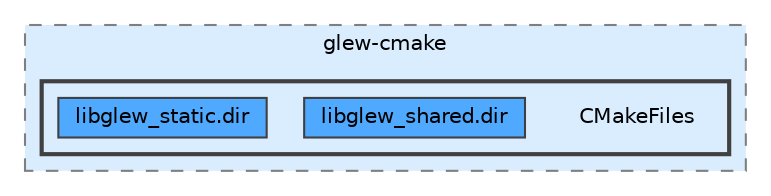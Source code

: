 digraph "build/vendor/glew-cmake/CMakeFiles"
{
 // LATEX_PDF_SIZE
  bgcolor="transparent";
  edge [fontname=Helvetica,fontsize=10,labelfontname=Helvetica,labelfontsize=10];
  node [fontname=Helvetica,fontsize=10,shape=box,height=0.2,width=0.4];
  compound=true
  subgraph clusterdir_838119d7fd6adc8eea3a0862c303a04f {
    graph [ bgcolor="#daedff", pencolor="grey50", label="glew-cmake", fontname=Helvetica,fontsize=10 style="filled,dashed", URL="dir_838119d7fd6adc8eea3a0862c303a04f.html",tooltip=""]
  subgraph clusterdir_7c76ee6505601c84660c8ab1bbc0797d {
    graph [ bgcolor="#daedff", pencolor="grey25", label="", fontname=Helvetica,fontsize=10 style="filled,bold", URL="dir_7c76ee6505601c84660c8ab1bbc0797d.html",tooltip=""]
    dir_7c76ee6505601c84660c8ab1bbc0797d [shape=plaintext, label="CMakeFiles"];
  dir_1522262635366380668d08535af44818 [label="libglew_shared.dir", fillcolor="#4ea9ff", color="grey25", style="filled", URL="dir_1522262635366380668d08535af44818.html",tooltip=""];
  dir_a31a817340410eb2ccfe7b573b85a855 [label="libglew_static.dir", fillcolor="#4ea9ff", color="grey25", style="filled", URL="dir_a31a817340410eb2ccfe7b573b85a855.html",tooltip=""];
  }
  }
}
